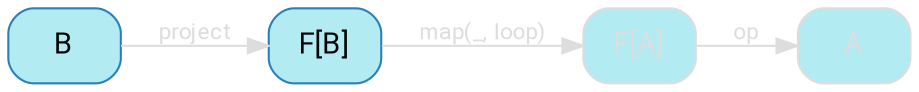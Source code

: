 digraph {
    bgcolor=transparent
    splines=false
    rankdir=LR

    // Default theme: disabled
    node[shape="rectangle" style="rounded,filled" color="#dddddd" fillcolor="#b2ebf2" fontcolor="#dddddd" fontname="Segoe UI,Roboto,Helvetica,Arial,sans-serif"]
    edge [color="#dddddd" fontcolor="#dddddd" fontname="Segoe UI,Roboto,Helvetica,Arial,sans-serif" fontsize=11]

    ListFList[label="F[B]" color="#2980B9" fillcolor="#b2ebf2" fontcolor="#000000"]
    ListFA[label="F[A]"]
    B[color="#2980B9" fillcolor="#b2ebf2" fontcolor="#000000"]

    B         -> ListFList [label=project]
    ListFList -> ListFA[label="map(_, loop)"]
    ListFA    -> A [label=op]
}

